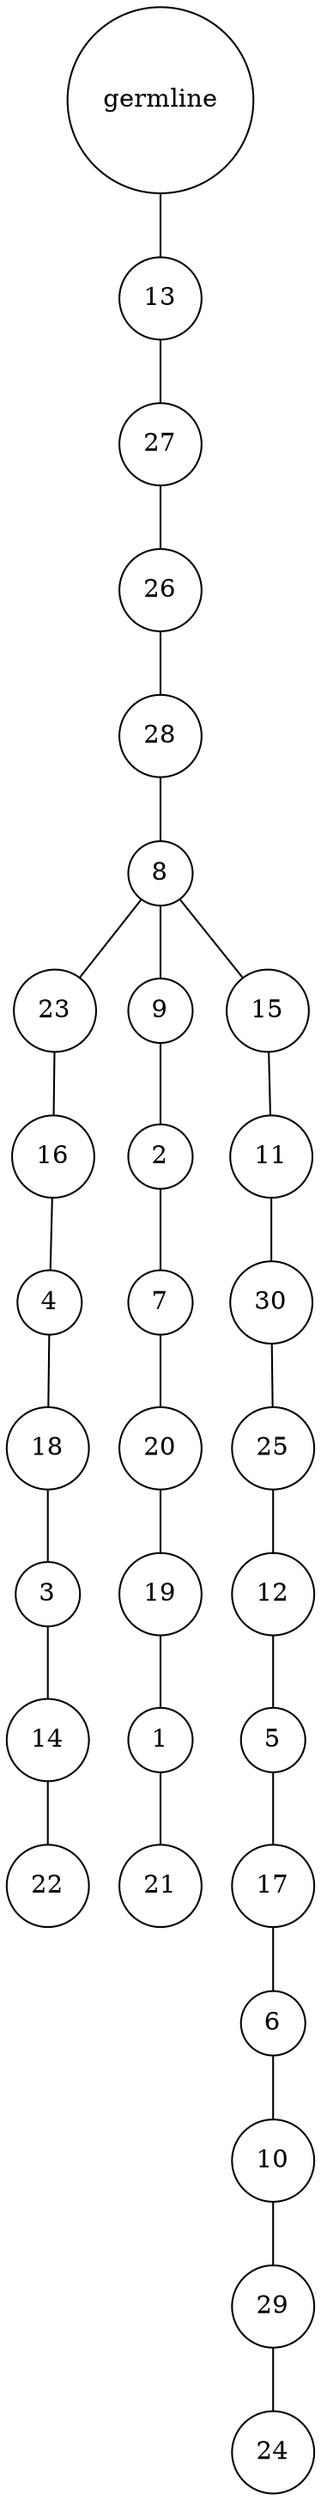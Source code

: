 graph {
	rankdir=UD;
	splines=line;
	node [shape=circle]
	"0x7f0f1f08d430" [label="germline"];
	"0x7f0f1f08d460" [label="13"];
	"0x7f0f1f08d430" -- "0x7f0f1f08d460" ;
	"0x7f0f1f08d490" [label="27"];
	"0x7f0f1f08d460" -- "0x7f0f1f08d490" ;
	"0x7f0f1f08d4c0" [label="26"];
	"0x7f0f1f08d490" -- "0x7f0f1f08d4c0" ;
	"0x7f0f1f08d4f0" [label="28"];
	"0x7f0f1f08d4c0" -- "0x7f0f1f08d4f0" ;
	"0x7f0f1f08d520" [label="8"];
	"0x7f0f1f08d4f0" -- "0x7f0f1f08d520" ;
	"0x7f0f1f08d550" [label="23"];
	"0x7f0f1f08d520" -- "0x7f0f1f08d550" ;
	"0x7f0f1f08d580" [label="16"];
	"0x7f0f1f08d550" -- "0x7f0f1f08d580" ;
	"0x7f0f1f08d5b0" [label="4"];
	"0x7f0f1f08d580" -- "0x7f0f1f08d5b0" ;
	"0x7f0f1f08d5e0" [label="18"];
	"0x7f0f1f08d5b0" -- "0x7f0f1f08d5e0" ;
	"0x7f0f1f08d610" [label="3"];
	"0x7f0f1f08d5e0" -- "0x7f0f1f08d610" ;
	"0x7f0f1f08d640" [label="14"];
	"0x7f0f1f08d610" -- "0x7f0f1f08d640" ;
	"0x7f0f1f08d670" [label="22"];
	"0x7f0f1f08d640" -- "0x7f0f1f08d670" ;
	"0x7f0f1f08d6a0" [label="9"];
	"0x7f0f1f08d520" -- "0x7f0f1f08d6a0" ;
	"0x7f0f1f08d6d0" [label="2"];
	"0x7f0f1f08d6a0" -- "0x7f0f1f08d6d0" ;
	"0x7f0f1f08d700" [label="7"];
	"0x7f0f1f08d6d0" -- "0x7f0f1f08d700" ;
	"0x7f0f1f08d730" [label="20"];
	"0x7f0f1f08d700" -- "0x7f0f1f08d730" ;
	"0x7f0f1f08d760" [label="19"];
	"0x7f0f1f08d730" -- "0x7f0f1f08d760" ;
	"0x7f0f1f08d790" [label="1"];
	"0x7f0f1f08d760" -- "0x7f0f1f08d790" ;
	"0x7f0f1f08d7c0" [label="21"];
	"0x7f0f1f08d790" -- "0x7f0f1f08d7c0" ;
	"0x7f0f1f08d7f0" [label="15"];
	"0x7f0f1f08d520" -- "0x7f0f1f08d7f0" ;
	"0x7f0f1f08d820" [label="11"];
	"0x7f0f1f08d7f0" -- "0x7f0f1f08d820" ;
	"0x7f0f1f08d850" [label="30"];
	"0x7f0f1f08d820" -- "0x7f0f1f08d850" ;
	"0x7f0f1f08d880" [label="25"];
	"0x7f0f1f08d850" -- "0x7f0f1f08d880" ;
	"0x7f0f1f08d8b0" [label="12"];
	"0x7f0f1f08d880" -- "0x7f0f1f08d8b0" ;
	"0x7f0f1f08d8e0" [label="5"];
	"0x7f0f1f08d8b0" -- "0x7f0f1f08d8e0" ;
	"0x7f0f1f08d910" [label="17"];
	"0x7f0f1f08d8e0" -- "0x7f0f1f08d910" ;
	"0x7f0f1f08d940" [label="6"];
	"0x7f0f1f08d910" -- "0x7f0f1f08d940" ;
	"0x7f0f1f08d970" [label="10"];
	"0x7f0f1f08d940" -- "0x7f0f1f08d970" ;
	"0x7f0f1f08d9a0" [label="29"];
	"0x7f0f1f08d970" -- "0x7f0f1f08d9a0" ;
	"0x7f0f1f08d9d0" [label="24"];
	"0x7f0f1f08d9a0" -- "0x7f0f1f08d9d0" ;
}
